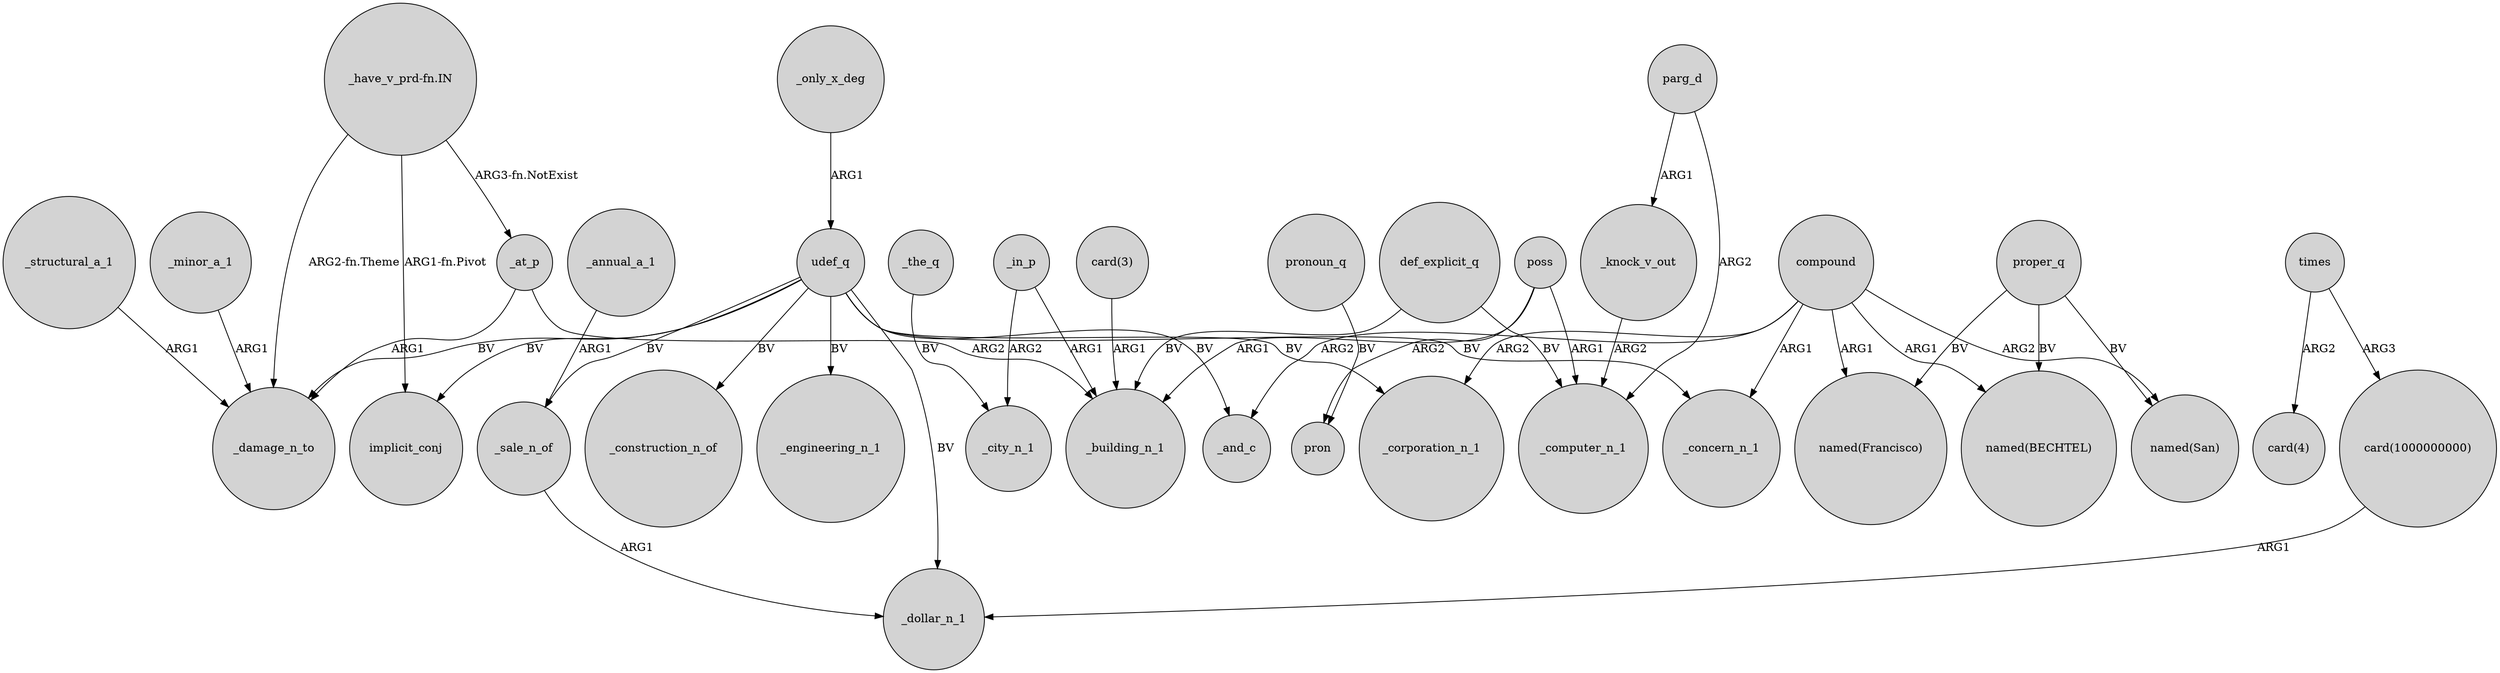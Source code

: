 digraph {
	node [shape=circle style=filled]
	_only_x_deg -> udef_q [label=ARG1]
	_in_p -> _building_n_1 [label=ARG1]
	poss -> pron [label=ARG2]
	proper_q -> "named(Francisco)" [label=BV]
	compound -> "named(San)" [label=ARG2]
	"_have_v_prd-fn.IN" -> _damage_n_to [label="ARG2-fn.Theme"]
	_at_p -> _building_n_1 [label=ARG2]
	poss -> _building_n_1 [label=ARG1]
	def_explicit_q -> _computer_n_1 [label=BV]
	compound -> _corporation_n_1 [label=ARG2]
	udef_q -> implicit_conj [label=BV]
	"_have_v_prd-fn.IN" -> _at_p [label="ARG3-fn.NotExist"]
	times -> "card(1000000000)" [label=ARG3]
	_at_p -> _damage_n_to [label=ARG1]
	_annual_a_1 -> _sale_n_of [label=ARG1]
	udef_q -> _corporation_n_1 [label=BV]
	pronoun_q -> pron [label=BV]
	"_have_v_prd-fn.IN" -> implicit_conj [label="ARG1-fn.Pivot"]
	compound -> _and_c [label=ARG2]
	_in_p -> _city_n_1 [label=ARG2]
	poss -> _computer_n_1 [label=ARG1]
	times -> "card(4)" [label=ARG2]
	parg_d -> _computer_n_1 [label=ARG2]
	udef_q -> _concern_n_1 [label=BV]
	udef_q -> _damage_n_to [label=BV]
	compound -> "named(Francisco)" [label=ARG1]
	compound -> "named(BECHTEL)" [label=ARG1]
	_the_q -> _city_n_1 [label=BV]
	parg_d -> _knock_v_out [label=ARG1]
	udef_q -> _sale_n_of [label=BV]
	proper_q -> "named(BECHTEL)" [label=BV]
	proper_q -> "named(San)" [label=BV]
	_structural_a_1 -> _damage_n_to [label=ARG1]
	_minor_a_1 -> _damage_n_to [label=ARG1]
	"card(3)" -> _building_n_1 [label=ARG1]
	"card(1000000000)" -> _dollar_n_1 [label=ARG1]
	udef_q -> _and_c [label=BV]
	udef_q -> _construction_n_of [label=BV]
	_knock_v_out -> _computer_n_1 [label=ARG2]
	udef_q -> _engineering_n_1 [label=BV]
	compound -> _concern_n_1 [label=ARG1]
	def_explicit_q -> _building_n_1 [label=BV]
	udef_q -> _dollar_n_1 [label=BV]
	_sale_n_of -> _dollar_n_1 [label=ARG1]
}
